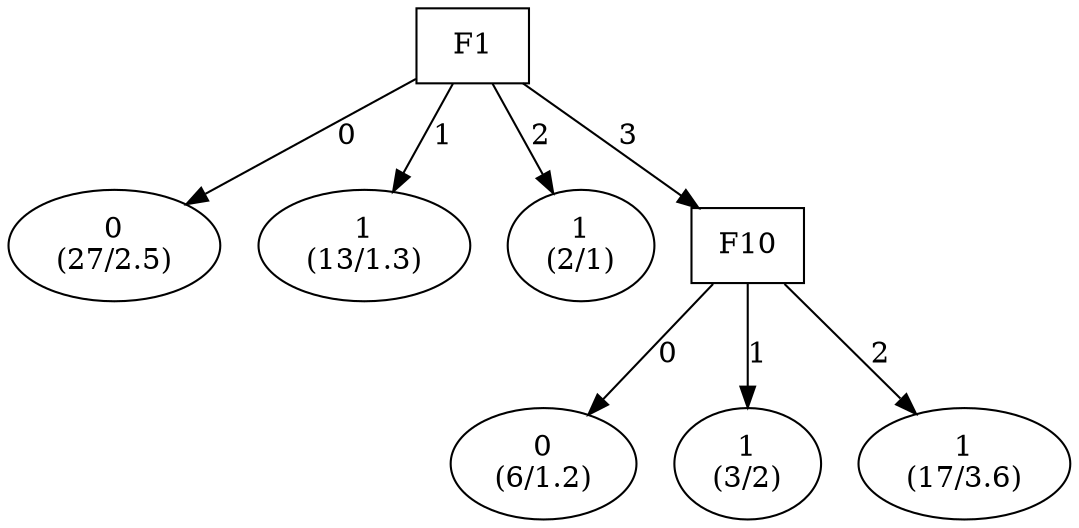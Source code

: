 digraph YaDT {
n0 [ shape=box, label="F1\n"]
n0 -> n1 [label="0"]
n1 [ shape=ellipse, label="0\n(27/2.5)"]
n0 -> n2 [label="1"]
n2 [ shape=ellipse, label="1\n(13/1.3)"]
n0 -> n3 [label="2"]
n3 [ shape=ellipse, label="1\n(2/1)"]
n0 -> n4 [label="3"]
n4 [ shape=box, label="F10\n"]
n4 -> n5 [label="0"]
n5 [ shape=ellipse, label="0\n(6/1.2)"]
n4 -> n6 [label="1"]
n6 [ shape=ellipse, label="1\n(3/2)"]
n4 -> n7 [label="2"]
n7 [ shape=ellipse, label="1\n(17/3.6)"]
}
